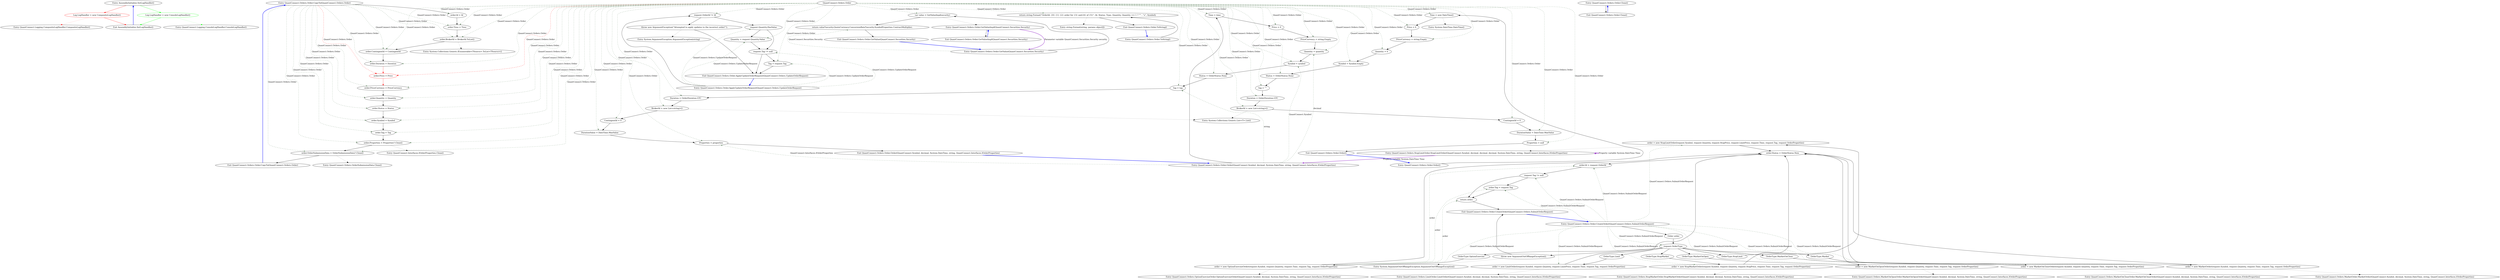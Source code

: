 digraph  {
n0 [label="Entry AssemblyInitialize.SetLogHandler()", span="7-7", cluster="AssemblyInitialize.SetLogHandler()"];
n1 [label="Log.LogHandler = new CompositeLogHandler()", span="10-10", cluster="AssemblyInitialize.SetLogHandler()", color=red, community=0];
n2 [label="Exit AssemblyInitialize.SetLogHandler()", span="7-7", cluster="AssemblyInitialize.SetLogHandler()"];
n3 [label="Entry QuantConnect.Logging.CompositeLogHandler.CompositeLogHandler()", span="28-28", cluster="QuantConnect.Logging.CompositeLogHandler.CompositeLogHandler()"];
d1 [label="Log.LogHandler = new ConsoleLogHandler()", span="10-10", cluster="AssemblyInitialize.SetLogHandler()", color=green, community=0];
d3 [label="Entry QuantConnect.Logging.ConsoleLogHandler.ConsoleLogHandler()", span="31-31", cluster="QuantConnect.Logging.ConsoleLogHandler.ConsoleLogHandler()"];
m1_51 [label="Entry QuantConnect.Orders.Order.CopyTo(QuantConnect.Orders.Order)", span="267-267", cluster="QuantConnect.Orders.Order.CopyTo(QuantConnect.Orders.Order)", file="SecurityTransactionModelTests.cs"];
m1_52 [label="order.Id = Id", span="269-269", cluster="QuantConnect.Orders.Order.CopyTo(QuantConnect.Orders.Order)", file="SecurityTransactionModelTests.cs"];
m1_53 [label="order.Time = Time", span="270-270", cluster="QuantConnect.Orders.Order.CopyTo(QuantConnect.Orders.Order)", file="SecurityTransactionModelTests.cs"];
m1_54 [label="order.BrokerId = BrokerId.ToList()", span="271-271", cluster="QuantConnect.Orders.Order.CopyTo(QuantConnect.Orders.Order)", file="SecurityTransactionModelTests.cs"];
m1_55 [label="order.ContingentId = ContingentId", span="272-272", cluster="QuantConnect.Orders.Order.CopyTo(QuantConnect.Orders.Order)", file="SecurityTransactionModelTests.cs"];
m1_56 [label="order.Duration = Duration", span="273-273", cluster="QuantConnect.Orders.Order.CopyTo(QuantConnect.Orders.Order)", file="SecurityTransactionModelTests.cs"];
m1_57 [label="order.Price = Price", span="274-274", cluster="QuantConnect.Orders.Order.CopyTo(QuantConnect.Orders.Order)", color=red, community=0, file="SecurityTransactionModelTests.cs"];
m1_58 [label="order.PriceCurrency = PriceCurrency", span="275-275", cluster="QuantConnect.Orders.Order.CopyTo(QuantConnect.Orders.Order)", file="SecurityTransactionModelTests.cs"];
m1_59 [label="order.Quantity = Quantity", span="276-276", cluster="QuantConnect.Orders.Order.CopyTo(QuantConnect.Orders.Order)", file="SecurityTransactionModelTests.cs"];
m1_60 [label="order.Status = Status", span="277-277", cluster="QuantConnect.Orders.Order.CopyTo(QuantConnect.Orders.Order)", file="SecurityTransactionModelTests.cs"];
m1_61 [label="order.Symbol = Symbol", span="278-278", cluster="QuantConnect.Orders.Order.CopyTo(QuantConnect.Orders.Order)", file="SecurityTransactionModelTests.cs"];
m1_62 [label="order.Tag = Tag", span="279-279", cluster="QuantConnect.Orders.Order.CopyTo(QuantConnect.Orders.Order)", file="SecurityTransactionModelTests.cs"];
m1_63 [label="order.Properties = Properties?.Clone()", span="280-280", cluster="QuantConnect.Orders.Order.CopyTo(QuantConnect.Orders.Order)", file="SecurityTransactionModelTests.cs"];
m1_64 [label="order.OrderSubmissionData = OrderSubmissionData?.Clone()", span="281-281", cluster="QuantConnect.Orders.Order.CopyTo(QuantConnect.Orders.Order)", file="SecurityTransactionModelTests.cs"];
m1_65 [label="Exit QuantConnect.Orders.Order.CopyTo(QuantConnect.Orders.Order)", span="267-267", cluster="QuantConnect.Orders.Order.CopyTo(QuantConnect.Orders.Order)", file="SecurityTransactionModelTests.cs"];
m1_96 [label="Entry QuantConnect.Orders.StopLimitOrder.StopLimitOrder(QuantConnect.Symbol, decimal, decimal, decimal, System.DateTime, string, QuantConnect.Interfaces.IOrderProperties)", span="66-66", cluster="QuantConnect.Orders.StopLimitOrder.StopLimitOrder(QuantConnect.Symbol, decimal, decimal, decimal, System.DateTime, string, QuantConnect.Interfaces.IOrderProperties)", file="SecurityTransactionModelTests.cs"];
m1_95 [label="Entry QuantConnect.Orders.StopMarketOrder.StopMarketOrder(QuantConnect.Symbol, decimal, decimal, System.DateTime, string, QuantConnect.Interfaces.IOrderProperties)", span="55-55", cluster="QuantConnect.Orders.StopMarketOrder.StopMarketOrder(QuantConnect.Symbol, decimal, decimal, System.DateTime, string, QuantConnect.Interfaces.IOrderProperties)", file="SecurityTransactionModelTests.cs"];
m1_94 [label="Entry QuantConnect.Orders.LimitOrder.LimitOrder(QuantConnect.Symbol, decimal, decimal, System.DateTime, string, QuantConnect.Interfaces.IOrderProperties)", span="55-55", cluster="QuantConnect.Orders.LimitOrder.LimitOrder(QuantConnect.Symbol, decimal, decimal, System.DateTime, string, QuantConnect.Interfaces.IOrderProperties)", file="SecurityTransactionModelTests.cs"];
m1_15 [label="Entry System.Collections.Generic.List<T>.List()", span="0-0", cluster="System.Collections.Generic.List<T>.List()", file="SecurityTransactionModelTests.cs"];
m1_69 [label="Entry QuantConnect.Orders.Order.CreateOrder(QuantConnect.Orders.SubmitOrderRequest)", span="289-289", cluster="QuantConnect.Orders.Order.CreateOrder(QuantConnect.Orders.SubmitOrderRequest)", file="SecurityTransactionModelTests.cs"];
m1_70 [label="Order order", span="291-291", cluster="QuantConnect.Orders.Order.CreateOrder(QuantConnect.Orders.SubmitOrderRequest)", file="SecurityTransactionModelTests.cs"];
m1_71 [label="request.OrderType", span="292-292", cluster="QuantConnect.Orders.Order.CreateOrder(QuantConnect.Orders.SubmitOrderRequest)", file="SecurityTransactionModelTests.cs"];
m1_73 [label="order = new MarketOrder(request.Symbol, request.Quantity, request.Time, request.Tag, request.OrderProperties)", span="295-295", cluster="QuantConnect.Orders.Order.CreateOrder(QuantConnect.Orders.SubmitOrderRequest)", file="SecurityTransactionModelTests.cs"];
m1_75 [label="order = new LimitOrder(request.Symbol, request.Quantity, request.LimitPrice, request.Time, request.Tag, request.OrderProperties)", span="298-298", cluster="QuantConnect.Orders.Order.CreateOrder(QuantConnect.Orders.SubmitOrderRequest)", file="SecurityTransactionModelTests.cs"];
m1_77 [label="order = new StopMarketOrder(request.Symbol, request.Quantity, request.StopPrice, request.Time, request.Tag, request.OrderProperties)", span="301-301", cluster="QuantConnect.Orders.Order.CreateOrder(QuantConnect.Orders.SubmitOrderRequest)", file="SecurityTransactionModelTests.cs"];
m1_79 [label="order = new StopLimitOrder(request.Symbol, request.Quantity, request.StopPrice, request.LimitPrice, request.Time, request.Tag, request.OrderProperties)", span="304-304", cluster="QuantConnect.Orders.Order.CreateOrder(QuantConnect.Orders.SubmitOrderRequest)", file="SecurityTransactionModelTests.cs"];
m1_81 [label="order = new MarketOnOpenOrder(request.Symbol, request.Quantity, request.Time, request.Tag, request.OrderProperties)", span="307-307", cluster="QuantConnect.Orders.Order.CreateOrder(QuantConnect.Orders.SubmitOrderRequest)", file="SecurityTransactionModelTests.cs"];
m1_83 [label="order = new MarketOnCloseOrder(request.Symbol, request.Quantity, request.Time, request.Tag, request.OrderProperties)", span="310-310", cluster="QuantConnect.Orders.Order.CreateOrder(QuantConnect.Orders.SubmitOrderRequest)", file="SecurityTransactionModelTests.cs"];
m1_85 [label="order = new OptionExerciseOrder(request.Symbol, request.Quantity, request.Time, request.Tag, request.OrderProperties)", span="313-313", cluster="QuantConnect.Orders.Order.CreateOrder(QuantConnect.Orders.SubmitOrderRequest)", file="SecurityTransactionModelTests.cs"];
m1_88 [label="order.Id = request.OrderId", span="319-319", cluster="QuantConnect.Orders.Order.CreateOrder(QuantConnect.Orders.SubmitOrderRequest)", file="SecurityTransactionModelTests.cs"];
m1_89 [label="request.Tag != null", span="320-320", cluster="QuantConnect.Orders.Order.CreateOrder(QuantConnect.Orders.SubmitOrderRequest)", file="SecurityTransactionModelTests.cs"];
m1_90 [label="order.Tag = request.Tag", span="322-322", cluster="QuantConnect.Orders.Order.CreateOrder(QuantConnect.Orders.SubmitOrderRequest)", file="SecurityTransactionModelTests.cs"];
m1_72 [label="OrderType.Market", span="294-294", cluster="QuantConnect.Orders.Order.CreateOrder(QuantConnect.Orders.SubmitOrderRequest)", file="SecurityTransactionModelTests.cs"];
m1_74 [label="OrderType.Limit", span="297-297", cluster="QuantConnect.Orders.Order.CreateOrder(QuantConnect.Orders.SubmitOrderRequest)", file="SecurityTransactionModelTests.cs"];
m1_76 [label="OrderType.StopMarket", span="300-300", cluster="QuantConnect.Orders.Order.CreateOrder(QuantConnect.Orders.SubmitOrderRequest)", file="SecurityTransactionModelTests.cs"];
m1_78 [label="OrderType.StopLimit", span="303-303", cluster="QuantConnect.Orders.Order.CreateOrder(QuantConnect.Orders.SubmitOrderRequest)", file="SecurityTransactionModelTests.cs"];
m1_80 [label="OrderType.MarketOnOpen", span="306-306", cluster="QuantConnect.Orders.Order.CreateOrder(QuantConnect.Orders.SubmitOrderRequest)", file="SecurityTransactionModelTests.cs"];
m1_82 [label="OrderType.MarketOnClose", span="309-309", cluster="QuantConnect.Orders.Order.CreateOrder(QuantConnect.Orders.SubmitOrderRequest)", file="SecurityTransactionModelTests.cs"];
m1_84 [label="OrderType.OptionExercise", span="312-312", cluster="QuantConnect.Orders.Order.CreateOrder(QuantConnect.Orders.SubmitOrderRequest)", file="SecurityTransactionModelTests.cs"];
m1_86 [label="throw new ArgumentOutOfRangeException();", span="316-316", cluster="QuantConnect.Orders.Order.CreateOrder(QuantConnect.Orders.SubmitOrderRequest)", file="SecurityTransactionModelTests.cs"];
m1_87 [label="order.Status = OrderStatus.New", span="318-318", cluster="QuantConnect.Orders.Order.CreateOrder(QuantConnect.Orders.SubmitOrderRequest)", file="SecurityTransactionModelTests.cs"];
m1_91 [label="return order;", span="324-324", cluster="QuantConnect.Orders.Order.CreateOrder(QuantConnect.Orders.SubmitOrderRequest)", file="SecurityTransactionModelTests.cs"];
m1_92 [label="Exit QuantConnect.Orders.Order.CreateOrder(QuantConnect.Orders.SubmitOrderRequest)", span="289-289", cluster="QuantConnect.Orders.Order.CreateOrder(QuantConnect.Orders.SubmitOrderRequest)", file="SecurityTransactionModelTests.cs"];
m1_16 [label="Entry QuantConnect.Orders.Order.Order(QuantConnect.Symbol, decimal, System.DateTime, string, QuantConnect.Interfaces.IOrderProperties)", span="189-189", cluster="QuantConnect.Orders.Order.Order(QuantConnect.Symbol, decimal, System.DateTime, string, QuantConnect.Interfaces.IOrderProperties)", file="SecurityTransactionModelTests.cs"];
m1_17 [label="Time = time", span="191-191", cluster="QuantConnect.Orders.Order.Order(QuantConnect.Symbol, decimal, System.DateTime, string, QuantConnect.Interfaces.IOrderProperties)", file="SecurityTransactionModelTests.cs"];
m1_20 [label="Quantity = quantity", span="194-194", cluster="QuantConnect.Orders.Order.Order(QuantConnect.Symbol, decimal, System.DateTime, string, QuantConnect.Interfaces.IOrderProperties)", file="SecurityTransactionModelTests.cs"];
m1_21 [label="Symbol = symbol", span="195-195", cluster="QuantConnect.Orders.Order.Order(QuantConnect.Symbol, decimal, System.DateTime, string, QuantConnect.Interfaces.IOrderProperties)", file="SecurityTransactionModelTests.cs"];
m1_23 [label="Tag = tag", span="197-197", cluster="QuantConnect.Orders.Order.Order(QuantConnect.Symbol, decimal, System.DateTime, string, QuantConnect.Interfaces.IOrderProperties)", file="SecurityTransactionModelTests.cs"];
m1_28 [label="Properties = properties", span="202-202", cluster="QuantConnect.Orders.Order.Order(QuantConnect.Symbol, decimal, System.DateTime, string, QuantConnect.Interfaces.IOrderProperties)", file="SecurityTransactionModelTests.cs"];
m1_18 [label="Price = 0", span="192-192", cluster="QuantConnect.Orders.Order.Order(QuantConnect.Symbol, decimal, System.DateTime, string, QuantConnect.Interfaces.IOrderProperties)", file="SecurityTransactionModelTests.cs"];
m1_19 [label="PriceCurrency = string.Empty", span="193-193", cluster="QuantConnect.Orders.Order.Order(QuantConnect.Symbol, decimal, System.DateTime, string, QuantConnect.Interfaces.IOrderProperties)", file="SecurityTransactionModelTests.cs"];
m1_22 [label="Status = OrderStatus.None", span="196-196", cluster="QuantConnect.Orders.Order.Order(QuantConnect.Symbol, decimal, System.DateTime, string, QuantConnect.Interfaces.IOrderProperties)", file="SecurityTransactionModelTests.cs"];
m1_24 [label="Duration = OrderDuration.GTC", span="198-198", cluster="QuantConnect.Orders.Order.Order(QuantConnect.Symbol, decimal, System.DateTime, string, QuantConnect.Interfaces.IOrderProperties)", file="SecurityTransactionModelTests.cs"];
m1_25 [label="BrokerId = new List<string>()", span="199-199", cluster="QuantConnect.Orders.Order.Order(QuantConnect.Symbol, decimal, System.DateTime, string, QuantConnect.Interfaces.IOrderProperties)", file="SecurityTransactionModelTests.cs"];
m1_26 [label="ContingentId = 0", span="200-200", cluster="QuantConnect.Orders.Order.Order(QuantConnect.Symbol, decimal, System.DateTime, string, QuantConnect.Interfaces.IOrderProperties)", file="SecurityTransactionModelTests.cs"];
m1_27 [label="DurationValue = DateTime.MaxValue", span="201-201", cluster="QuantConnect.Orders.Order.Order(QuantConnect.Symbol, decimal, System.DateTime, string, QuantConnect.Interfaces.IOrderProperties)", file="SecurityTransactionModelTests.cs"];
m1_29 [label="Exit QuantConnect.Orders.Order.Order(QuantConnect.Symbol, decimal, System.DateTime, string, QuantConnect.Interfaces.IOrderProperties)", span="189-189", cluster="QuantConnect.Orders.Order.Order(QuantConnect.Symbol, decimal, System.DateTime, string, QuantConnect.Interfaces.IOrderProperties)", file="SecurityTransactionModelTests.cs"];
m1_49 [label="Entry QuantConnect.Orders.Order.Clone()", span="261-261", cluster="QuantConnect.Orders.Order.Clone()", file="SecurityTransactionModelTests.cs"];
m1_50 [label="Exit QuantConnect.Orders.Order.Clone()", span="261-261", cluster="QuantConnect.Orders.Order.Clone()", file="SecurityTransactionModelTests.cs"];
m1_67 [label="Entry QuantConnect.Interfaces.IOrderProperties.Clone()", span="25-25", cluster="QuantConnect.Interfaces.IOrderProperties.Clone()", file="SecurityTransactionModelTests.cs"];
m1_36 [label="Entry QuantConnect.Orders.Order.ApplyUpdateOrderRequest(QuantConnect.Orders.UpdateOrderRequest)", span="229-229", cluster="QuantConnect.Orders.Order.ApplyUpdateOrderRequest(QuantConnect.Orders.UpdateOrderRequest)", file="SecurityTransactionModelTests.cs"];
m1_37 [label="request.OrderId != Id", span="231-231", cluster="QuantConnect.Orders.Order.ApplyUpdateOrderRequest(QuantConnect.Orders.UpdateOrderRequest)", file="SecurityTransactionModelTests.cs"];
m1_39 [label="request.Quantity.HasValue", span="235-235", cluster="QuantConnect.Orders.Order.ApplyUpdateOrderRequest(QuantConnect.Orders.UpdateOrderRequest)", file="SecurityTransactionModelTests.cs"];
m1_40 [label="Quantity = request.Quantity.Value", span="237-237", cluster="QuantConnect.Orders.Order.ApplyUpdateOrderRequest(QuantConnect.Orders.UpdateOrderRequest)", file="SecurityTransactionModelTests.cs"];
m1_41 [label="request.Tag != null", span="239-239", cluster="QuantConnect.Orders.Order.ApplyUpdateOrderRequest(QuantConnect.Orders.UpdateOrderRequest)", file="SecurityTransactionModelTests.cs"];
m1_42 [label="Tag = request.Tag", span="241-241", cluster="QuantConnect.Orders.Order.ApplyUpdateOrderRequest(QuantConnect.Orders.UpdateOrderRequest)", file="SecurityTransactionModelTests.cs"];
m1_38 [label="throw new ArgumentException(''Attempted to apply updates to the incorrect order!'');", span="233-233", cluster="QuantConnect.Orders.Order.ApplyUpdateOrderRequest(QuantConnect.Orders.UpdateOrderRequest)", file="SecurityTransactionModelTests.cs"];
m1_43 [label="Exit QuantConnect.Orders.Order.ApplyUpdateOrderRequest(QuantConnect.Orders.UpdateOrderRequest)", span="229-229", cluster="QuantConnect.Orders.Order.ApplyUpdateOrderRequest(QuantConnect.Orders.UpdateOrderRequest)", file="SecurityTransactionModelTests.cs"];
m1_99 [label="Entry QuantConnect.Orders.OptionExerciseOrder.OptionExerciseOrder(QuantConnect.Symbol, decimal, System.DateTime, string, QuantConnect.Interfaces.IOrderProperties)", span="43-43", cluster="QuantConnect.Orders.OptionExerciseOrder.OptionExerciseOrder(QuantConnect.Symbol, decimal, System.DateTime, string, QuantConnect.Interfaces.IOrderProperties)", file="SecurityTransactionModelTests.cs"];
m1_98 [label="Entry QuantConnect.Orders.MarketOnCloseOrder.MarketOnCloseOrder(QuantConnect.Symbol, decimal, System.DateTime, string, QuantConnect.Interfaces.IOrderProperties)", span="59-59", cluster="QuantConnect.Orders.MarketOnCloseOrder.MarketOnCloseOrder(QuantConnect.Symbol, decimal, System.DateTime, string, QuantConnect.Interfaces.IOrderProperties)", file="SecurityTransactionModelTests.cs"];
m1_44 [label="Entry System.ArgumentException.ArgumentException(string)", span="0-0", cluster="System.ArgumentException.ArgumentException(string)", file="SecurityTransactionModelTests.cs"];
m1_30 [label="Entry QuantConnect.Orders.Order.GetValue(QuantConnect.Securities.Security)", span="211-211", cluster="QuantConnect.Orders.Order.GetValue(QuantConnect.Securities.Security)", file="SecurityTransactionModelTests.cs"];
m1_31 [label="var value = GetValueImpl(security)", span="213-213", cluster="QuantConnect.Orders.Order.GetValue(QuantConnect.Securities.Security)", file="SecurityTransactionModelTests.cs"];
m1_32 [label="return value*security.QuoteCurrency.ConversionRate*security.SymbolProperties.ContractMultiplier;", span="214-214", cluster="QuantConnect.Orders.Order.GetValue(QuantConnect.Securities.Security)", file="SecurityTransactionModelTests.cs"];
m1_33 [label="Exit QuantConnect.Orders.Order.GetValue(QuantConnect.Securities.Security)", span="211-211", cluster="QuantConnect.Orders.Order.GetValue(QuantConnect.Securities.Security)", file="SecurityTransactionModelTests.cs"];
m1_68 [label="Entry QuantConnect.Orders.OrderSubmissionData.Clone()", span="89-89", cluster="QuantConnect.Orders.OrderSubmissionData.Clone()", file="SecurityTransactionModelTests.cs"];
m1_97 [label="Entry QuantConnect.Orders.MarketOnOpenOrder.MarketOnOpenOrder(QuantConnect.Symbol, decimal, System.DateTime, string, QuantConnect.Interfaces.IOrderProperties)", span="49-49", cluster="QuantConnect.Orders.MarketOnOpenOrder.MarketOnOpenOrder(QuantConnect.Symbol, decimal, System.DateTime, string, QuantConnect.Interfaces.IOrderProperties)", file="SecurityTransactionModelTests.cs"];
m1_93 [label="Entry QuantConnect.Orders.MarketOrder.MarketOrder(QuantConnect.Symbol, decimal, System.DateTime, string, QuantConnect.Interfaces.IOrderProperties)", span="49-49", cluster="QuantConnect.Orders.MarketOrder.MarketOrder(QuantConnect.Symbol, decimal, System.DateTime, string, QuantConnect.Interfaces.IOrderProperties)", file="SecurityTransactionModelTests.cs"];
m1_66 [label="Entry System.Collections.Generic.IEnumerable<TSource>.ToList<TSource>()", span="0-0", cluster="System.Collections.Generic.IEnumerable<TSource>.ToList<TSource>()", file="SecurityTransactionModelTests.cs"];
m1_48 [label="Entry string.Format(string, params object[])", span="0-0", cluster="string.Format(string, params object[])", file="SecurityTransactionModelTests.cs"];
m1_100 [label="Entry System.ArgumentOutOfRangeException.ArgumentOutOfRangeException()", span="0-0", cluster="System.ArgumentOutOfRangeException.ArgumentOutOfRangeException()", file="SecurityTransactionModelTests.cs"];
m1_45 [label="Entry QuantConnect.Orders.Order.ToString()", span="252-252", cluster="QuantConnect.Orders.Order.ToString()", file="SecurityTransactionModelTests.cs"];
m1_46 [label="return string.Format(''OrderId: {0} {1} {2} order for {3} unit{4} of {5}'', Id, Status, Type, Quantity, Quantity == 1 ? '''' : ''s'', Symbol);", span="254-254", cluster="QuantConnect.Orders.Order.ToString()", file="SecurityTransactionModelTests.cs"];
m1_47 [label="Exit QuantConnect.Orders.Order.ToString()", span="252-252", cluster="QuantConnect.Orders.Order.ToString()", file="SecurityTransactionModelTests.cs"];
m1_14 [label="Entry System.DateTime.DateTime()", span="0-0", cluster="System.DateTime.DateTime()", file="SecurityTransactionModelTests.cs"];
m1_34 [label="Entry QuantConnect.Orders.Order.GetValueImpl(QuantConnect.Securities.Security)", span="223-223", cluster="QuantConnect.Orders.Order.GetValueImpl(QuantConnect.Securities.Security)", file="SecurityTransactionModelTests.cs"];
m1_35 [label="Exit QuantConnect.Orders.Order.GetValueImpl(QuantConnect.Securities.Security)", span="223-223", cluster="QuantConnect.Orders.Order.GetValueImpl(QuantConnect.Securities.Security)", file="SecurityTransactionModelTests.cs"];
m1_0 [label="Entry QuantConnect.Orders.Order.Order()", span="165-165", cluster="QuantConnect.Orders.Order.Order()", file="SecurityTransactionModelTests.cs"];
m1_1 [label="Time = new DateTime()", span="167-167", cluster="QuantConnect.Orders.Order.Order()", file="SecurityTransactionModelTests.cs"];
m1_2 [label="Price = 0", span="168-168", cluster="QuantConnect.Orders.Order.Order()", file="SecurityTransactionModelTests.cs"];
m1_3 [label="PriceCurrency = string.Empty", span="169-169", cluster="QuantConnect.Orders.Order.Order()", file="SecurityTransactionModelTests.cs"];
m1_4 [label="Quantity = 0", span="170-170", cluster="QuantConnect.Orders.Order.Order()", file="SecurityTransactionModelTests.cs"];
m1_5 [label="Symbol = Symbol.Empty", span="171-171", cluster="QuantConnect.Orders.Order.Order()", file="SecurityTransactionModelTests.cs"];
m1_6 [label="Status = OrderStatus.None", span="172-172", cluster="QuantConnect.Orders.Order.Order()", file="SecurityTransactionModelTests.cs"];
m1_7 [label="Tag = ''''", span="173-173", cluster="QuantConnect.Orders.Order.Order()", file="SecurityTransactionModelTests.cs"];
m1_8 [label="Duration = OrderDuration.GTC", span="174-174", cluster="QuantConnect.Orders.Order.Order()", file="SecurityTransactionModelTests.cs"];
m1_9 [label="BrokerId = new List<string>()", span="175-175", cluster="QuantConnect.Orders.Order.Order()", file="SecurityTransactionModelTests.cs"];
m1_10 [label="ContingentId = 0", span="176-176", cluster="QuantConnect.Orders.Order.Order()", file="SecurityTransactionModelTests.cs"];
m1_11 [label="DurationValue = DateTime.MaxValue", span="177-177", cluster="QuantConnect.Orders.Order.Order()", file="SecurityTransactionModelTests.cs"];
m1_12 [label="Properties = null", span="178-178", cluster="QuantConnect.Orders.Order.Order()", file="SecurityTransactionModelTests.cs"];
m1_13 [label="Exit QuantConnect.Orders.Order.Order()", span="165-165", cluster="QuantConnect.Orders.Order.Order()", file="SecurityTransactionModelTests.cs"];
m1_101 [label="QuantConnect.Orders.Order", span="", file="SecurityTransactionModelTests.cs"];
n0 -> n1  [key=0, style=solid, color=red];
n0 -> d1  [key=0, style=solid, color=green];
n1 -> n2  [key=0, style=solid, color=red];
n1 -> n3  [key=2, style=dotted, color=red];
n2 -> n0  [key=0, style=bold, color=blue];
d1 -> n2  [key=0, style=solid, color=green];
d1 -> d3  [key=2, style=dotted, color=green];
m1_51 -> m1_52  [key=0, style=solid];
m1_51 -> m1_53  [key=1, style=dashed, color=darkseagreen4, label="QuantConnect.Orders.Order"];
m1_51 -> m1_54  [key=1, style=dashed, color=darkseagreen4, label="QuantConnect.Orders.Order"];
m1_51 -> m1_55  [key=1, style=dashed, color=darkseagreen4, label="QuantConnect.Orders.Order"];
m1_51 -> m1_56  [key=1, style=dashed, color=darkseagreen4, label="QuantConnect.Orders.Order"];
m1_51 -> m1_57  [key=1, style=dashed, color=red, label="QuantConnect.Orders.Order"];
m1_51 -> m1_58  [key=1, style=dashed, color=darkseagreen4, label="QuantConnect.Orders.Order"];
m1_51 -> m1_59  [key=1, style=dashed, color=darkseagreen4, label="QuantConnect.Orders.Order"];
m1_51 -> m1_60  [key=1, style=dashed, color=darkseagreen4, label="QuantConnect.Orders.Order"];
m1_51 -> m1_61  [key=1, style=dashed, color=darkseagreen4, label="QuantConnect.Orders.Order"];
m1_51 -> m1_62  [key=1, style=dashed, color=darkseagreen4, label="QuantConnect.Orders.Order"];
m1_51 -> m1_63  [key=1, style=dashed, color=darkseagreen4, label="QuantConnect.Orders.Order"];
m1_51 -> m1_64  [key=1, style=dashed, color=darkseagreen4, label="QuantConnect.Orders.Order"];
m1_52 -> m1_53  [key=0, style=solid];
m1_53 -> m1_54  [key=0, style=solid];
m1_54 -> m1_55  [key=0, style=solid];
m1_54 -> m1_66  [key=2, style=dotted];
m1_55 -> m1_56  [key=0, style=solid];
m1_56 -> m1_57  [key=0, style=solid, color=red];
m1_57 -> m1_58  [key=0, style=solid, color=red];
m1_58 -> m1_59  [key=0, style=solid];
m1_59 -> m1_60  [key=0, style=solid];
m1_60 -> m1_61  [key=0, style=solid];
m1_61 -> m1_62  [key=0, style=solid];
m1_62 -> m1_63  [key=0, style=solid];
m1_63 -> m1_64  [key=0, style=solid];
m1_63 -> m1_67  [key=2, style=dotted];
m1_64 -> m1_65  [key=0, style=solid];
m1_64 -> m1_68  [key=2, style=dotted];
m1_65 -> m1_51  [key=0, style=bold, color=blue];
m1_96 -> m1_16  [key=3, color=darkorchid, style=bold, label="Property variable System.DateTime Time"];
m1_96 -> m1_96  [key=3, color=darkorchid, style=bold, label="Property variable System.DateTime Time"];
m1_69 -> m1_70  [key=0, style=solid];
m1_69 -> m1_71  [key=1, style=dashed, color=darkseagreen4, label="QuantConnect.Orders.SubmitOrderRequest"];
m1_69 -> m1_73  [key=1, style=dashed, color=darkseagreen4, label="QuantConnect.Orders.SubmitOrderRequest"];
m1_69 -> m1_75  [key=1, style=dashed, color=darkseagreen4, label="QuantConnect.Orders.SubmitOrderRequest"];
m1_69 -> m1_77  [key=1, style=dashed, color=darkseagreen4, label="QuantConnect.Orders.SubmitOrderRequest"];
m1_69 -> m1_79  [key=1, style=dashed, color=darkseagreen4, label="QuantConnect.Orders.SubmitOrderRequest"];
m1_69 -> m1_81  [key=1, style=dashed, color=darkseagreen4, label="QuantConnect.Orders.SubmitOrderRequest"];
m1_69 -> m1_83  [key=1, style=dashed, color=darkseagreen4, label="QuantConnect.Orders.SubmitOrderRequest"];
m1_69 -> m1_85  [key=1, style=dashed, color=darkseagreen4, label="QuantConnect.Orders.SubmitOrderRequest"];
m1_69 -> m1_88  [key=1, style=dashed, color=darkseagreen4, label="QuantConnect.Orders.SubmitOrderRequest"];
m1_69 -> m1_89  [key=1, style=dashed, color=darkseagreen4, label="QuantConnect.Orders.SubmitOrderRequest"];
m1_69 -> m1_90  [key=1, style=dashed, color=darkseagreen4, label="QuantConnect.Orders.SubmitOrderRequest"];
m1_70 -> m1_71  [key=0, style=solid];
m1_71 -> m1_72  [key=0, style=solid];
m1_71 -> m1_74  [key=0, style=solid];
m1_71 -> m1_76  [key=0, style=solid];
m1_71 -> m1_78  [key=0, style=solid];
m1_71 -> m1_80  [key=0, style=solid];
m1_71 -> m1_82  [key=0, style=solid];
m1_71 -> m1_84  [key=0, style=solid];
m1_71 -> m1_86  [key=0, style=solid];
m1_73 -> m1_87  [key=0, style=solid];
m1_73 -> m1_93  [key=2, style=dotted];
m1_75 -> m1_87  [key=0, style=solid];
m1_75 -> m1_94  [key=2, style=dotted];
m1_77 -> m1_87  [key=0, style=solid];
m1_77 -> m1_95  [key=2, style=dotted];
m1_79 -> m1_87  [key=0, style=solid];
m1_79 -> m1_96  [key=2, style=dotted];
m1_81 -> m1_87  [key=0, style=solid];
m1_81 -> m1_97  [key=2, style=dotted];
m1_83 -> m1_87  [key=0, style=solid];
m1_83 -> m1_98  [key=2, style=dotted];
m1_85 -> m1_87  [key=0, style=solid];
m1_85 -> m1_99  [key=2, style=dotted];
m1_85 -> m1_88  [key=1, style=dashed, color=darkseagreen4, label=order];
m1_85 -> m1_90  [key=1, style=dashed, color=darkseagreen4, label=order];
m1_85 -> m1_91  [key=1, style=dashed, color=darkseagreen4, label=order];
m1_88 -> m1_89  [key=0, style=solid];
m1_89 -> m1_90  [key=0, style=solid];
m1_89 -> m1_91  [key=0, style=solid];
m1_90 -> m1_91  [key=0, style=solid];
m1_72 -> m1_73  [key=0, style=solid];
m1_74 -> m1_75  [key=0, style=solid];
m1_76 -> m1_77  [key=0, style=solid];
m1_78 -> m1_79  [key=0, style=solid];
m1_80 -> m1_81  [key=0, style=solid];
m1_82 -> m1_83  [key=0, style=solid];
m1_84 -> m1_85  [key=0, style=solid];
m1_86 -> m1_92  [key=0, style=solid];
m1_86 -> m1_100  [key=2, style=dotted];
m1_87 -> m1_88  [key=0, style=solid];
m1_91 -> m1_92  [key=0, style=solid];
m1_92 -> m1_69  [key=0, style=bold, color=blue];
m1_16 -> m1_17  [key=0, style=solid];
m1_16 -> m1_20  [key=1, style=dashed, color=darkseagreen4, label=decimal];
m1_16 -> m1_21  [key=1, style=dashed, color=darkseagreen4, label="QuantConnect.Symbol"];
m1_16 -> m1_23  [key=1, style=dashed, color=darkseagreen4, label=string];
m1_16 -> m1_28  [key=1, style=dashed, color=darkseagreen4, label="QuantConnect.Interfaces.IOrderProperties"];
m1_17 -> m1_18  [key=0, style=solid];
m1_20 -> m1_21  [key=0, style=solid];
m1_21 -> m1_22  [key=0, style=solid];
m1_23 -> m1_24  [key=0, style=solid];
m1_28 -> m1_29  [key=0, style=solid];
m1_18 -> m1_19  [key=0, style=solid];
m1_19 -> m1_20  [key=0, style=solid];
m1_22 -> m1_23  [key=0, style=solid];
m1_24 -> m1_25  [key=0, style=solid];
m1_25 -> m1_26  [key=0, style=solid];
m1_25 -> m1_15  [key=2, style=dotted];
m1_26 -> m1_27  [key=0, style=solid];
m1_27 -> m1_28  [key=0, style=solid];
m1_29 -> m1_16  [key=0, style=bold, color=blue];
m1_49 -> m1_50  [key=0, style=solid];
m1_50 -> m1_49  [key=0, style=bold, color=blue];
m1_36 -> m1_37  [key=0, style=solid];
m1_36 -> m1_39  [key=1, style=dashed, color=darkseagreen4, label="QuantConnect.Orders.UpdateOrderRequest"];
m1_36 -> m1_40  [key=1, style=dashed, color=darkseagreen4, label="QuantConnect.Orders.UpdateOrderRequest"];
m1_36 -> m1_41  [key=1, style=dashed, color=darkseagreen4, label="QuantConnect.Orders.UpdateOrderRequest"];
m1_36 -> m1_42  [key=1, style=dashed, color=darkseagreen4, label="QuantConnect.Orders.UpdateOrderRequest"];
m1_37 -> m1_38  [key=0, style=solid];
m1_37 -> m1_39  [key=0, style=solid];
m1_39 -> m1_40  [key=0, style=solid];
m1_39 -> m1_41  [key=0, style=solid];
m1_40 -> m1_41  [key=0, style=solid];
m1_41 -> m1_42  [key=0, style=solid];
m1_41 -> m1_43  [key=0, style=solid];
m1_42 -> m1_43  [key=0, style=solid];
m1_38 -> m1_43  [key=0, style=solid];
m1_38 -> m1_44  [key=2, style=dotted];
m1_43 -> m1_36  [key=0, style=bold, color=blue];
m1_30 -> m1_31  [key=0, style=solid];
m1_30 -> m1_32  [key=1, style=dashed, color=darkseagreen4, label="QuantConnect.Securities.Security"];
m1_31 -> m1_32  [key=0, style=solid];
m1_31 -> m1_34  [key=2, style=dotted];
m1_32 -> m1_33  [key=0, style=solid];
m1_33 -> m1_30  [key=0, style=bold, color=blue];
m1_45 -> m1_46  [key=0, style=solid];
m1_46 -> m1_47  [key=0, style=solid];
m1_46 -> m1_48  [key=2, style=dotted];
m1_47 -> m1_45  [key=0, style=bold, color=blue];
m1_34 -> m1_35  [key=0, style=solid];
m1_34 -> m1_30  [key=3, color=darkorchid, style=bold, label="Parameter variable QuantConnect.Securities.Security security"];
m1_35 -> m1_34  [key=0, style=bold, color=blue];
m1_0 -> m1_1  [key=0, style=solid];
m1_1 -> m1_2  [key=0, style=solid];
m1_1 -> m1_14  [key=2, style=dotted];
m1_2 -> m1_3  [key=0, style=solid];
m1_3 -> m1_4  [key=0, style=solid];
m1_4 -> m1_5  [key=0, style=solid];
m1_5 -> m1_6  [key=0, style=solid];
m1_6 -> m1_7  [key=0, style=solid];
m1_7 -> m1_8  [key=0, style=solid];
m1_8 -> m1_9  [key=0, style=solid];
m1_9 -> m1_10  [key=0, style=solid];
m1_9 -> m1_15  [key=2, style=dotted];
m1_10 -> m1_11  [key=0, style=solid];
m1_11 -> m1_12  [key=0, style=solid];
m1_12 -> m1_13  [key=0, style=solid];
m1_13 -> m1_0  [key=0, style=bold, color=blue];
m1_101 -> m1_1  [key=1, style=dashed, color=darkseagreen4, label="QuantConnect.Orders.Order"];
m1_101 -> m1_2  [key=1, style=dashed, color=darkseagreen4, label="QuantConnect.Orders.Order"];
m1_101 -> m1_3  [key=1, style=dashed, color=darkseagreen4, label="QuantConnect.Orders.Order"];
m1_101 -> m1_4  [key=1, style=dashed, color=darkseagreen4, label="QuantConnect.Orders.Order"];
m1_101 -> m1_5  [key=1, style=dashed, color=darkseagreen4, label="QuantConnect.Orders.Order"];
m1_101 -> m1_6  [key=1, style=dashed, color=darkseagreen4, label="QuantConnect.Orders.Order"];
m1_101 -> m1_7  [key=1, style=dashed, color=darkseagreen4, label="QuantConnect.Orders.Order"];
m1_101 -> m1_8  [key=1, style=dashed, color=darkseagreen4, label="QuantConnect.Orders.Order"];
m1_101 -> m1_9  [key=1, style=dashed, color=darkseagreen4, label="QuantConnect.Orders.Order"];
m1_101 -> m1_10  [key=1, style=dashed, color=darkseagreen4, label="QuantConnect.Orders.Order"];
m1_101 -> m1_11  [key=1, style=dashed, color=darkseagreen4, label="QuantConnect.Orders.Order"];
m1_101 -> m1_12  [key=1, style=dashed, color=darkseagreen4, label="QuantConnect.Orders.Order"];
m1_101 -> m1_17  [key=1, style=dashed, color=darkseagreen4, label="QuantConnect.Orders.Order"];
m1_101 -> m1_18  [key=1, style=dashed, color=darkseagreen4, label="QuantConnect.Orders.Order"];
m1_101 -> m1_19  [key=1, style=dashed, color=darkseagreen4, label="QuantConnect.Orders.Order"];
m1_101 -> m1_20  [key=1, style=dashed, color=darkseagreen4, label="QuantConnect.Orders.Order"];
m1_101 -> m1_21  [key=1, style=dashed, color=darkseagreen4, label="QuantConnect.Orders.Order"];
m1_101 -> m1_22  [key=1, style=dashed, color=darkseagreen4, label="QuantConnect.Orders.Order"];
m1_101 -> m1_23  [key=1, style=dashed, color=darkseagreen4, label="QuantConnect.Orders.Order"];
m1_101 -> m1_24  [key=1, style=dashed, color=darkseagreen4, label="QuantConnect.Orders.Order"];
m1_101 -> m1_25  [key=1, style=dashed, color=darkseagreen4, label="QuantConnect.Orders.Order"];
m1_101 -> m1_26  [key=1, style=dashed, color=darkseagreen4, label="QuantConnect.Orders.Order"];
m1_101 -> m1_27  [key=1, style=dashed, color=darkseagreen4, label="QuantConnect.Orders.Order"];
m1_101 -> m1_28  [key=1, style=dashed, color=darkseagreen4, label="QuantConnect.Orders.Order"];
m1_101 -> m1_31  [key=1, style=dashed, color=darkseagreen4, label="QuantConnect.Orders.Order"];
m1_101 -> m1_37  [key=1, style=dashed, color=darkseagreen4, label="QuantConnect.Orders.Order"];
m1_101 -> m1_40  [key=1, style=dashed, color=darkseagreen4, label="QuantConnect.Orders.Order"];
m1_101 -> m1_42  [key=1, style=dashed, color=darkseagreen4, label="QuantConnect.Orders.Order"];
m1_101 -> m1_46  [key=1, style=dashed, color=darkseagreen4, label="QuantConnect.Orders.Order"];
m1_101 -> m1_52  [key=1, style=dashed, color=darkseagreen4, label="QuantConnect.Orders.Order"];
m1_101 -> m1_53  [key=1, style=dashed, color=darkseagreen4, label="QuantConnect.Orders.Order"];
m1_101 -> m1_54  [key=1, style=dashed, color=darkseagreen4, label="QuantConnect.Orders.Order"];
m1_101 -> m1_55  [key=1, style=dashed, color=darkseagreen4, label="QuantConnect.Orders.Order"];
m1_101 -> m1_56  [key=1, style=dashed, color=darkseagreen4, label="QuantConnect.Orders.Order"];
m1_101 -> m1_57  [key=1, style=dashed, color=red, label="QuantConnect.Orders.Order"];
m1_101 -> m1_58  [key=1, style=dashed, color=darkseagreen4, label="QuantConnect.Orders.Order"];
m1_101 -> m1_59  [key=1, style=dashed, color=darkseagreen4, label="QuantConnect.Orders.Order"];
m1_101 -> m1_60  [key=1, style=dashed, color=darkseagreen4, label="QuantConnect.Orders.Order"];
m1_101 -> m1_61  [key=1, style=dashed, color=darkseagreen4, label="QuantConnect.Orders.Order"];
m1_101 -> m1_62  [key=1, style=dashed, color=darkseagreen4, label="QuantConnect.Orders.Order"];
m1_101 -> m1_63  [key=1, style=dashed, color=darkseagreen4, label="QuantConnect.Orders.Order"];
m1_101 -> m1_64  [key=1, style=dashed, color=darkseagreen4, label="QuantConnect.Orders.Order"];
}
